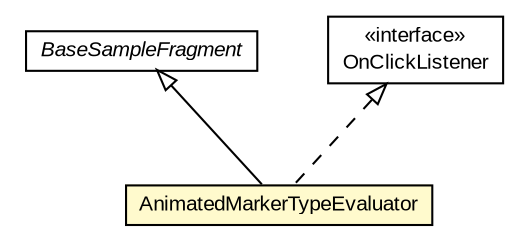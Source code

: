 #!/usr/local/bin/dot
#
# Class diagram 
# Generated by UMLGraph version R5_6-24-gf6e263 (http://www.umlgraph.org/)
#

digraph G {
	edge [fontname="arial",fontsize=10,labelfontname="arial",labelfontsize=10];
	node [fontname="arial",fontsize=10,shape=plaintext];
	nodesep=0.25;
	ranksep=0.5;
	// org.osmdroid.samplefragments.animations.AnimatedMarkerTypeEvaluator
	c6655 [label=<<table title="org.osmdroid.samplefragments.animations.AnimatedMarkerTypeEvaluator" border="0" cellborder="1" cellspacing="0" cellpadding="2" port="p" bgcolor="lemonChiffon" href="./AnimatedMarkerTypeEvaluator.html">
		<tr><td><table border="0" cellspacing="0" cellpadding="1">
<tr><td align="center" balign="center"> AnimatedMarkerTypeEvaluator </td></tr>
		</table></td></tr>
		</table>>, URL="./AnimatedMarkerTypeEvaluator.html", fontname="arial", fontcolor="black", fontsize=10.0];
	// org.osmdroid.samplefragments.BaseSampleFragment
	c6664 [label=<<table title="org.osmdroid.samplefragments.BaseSampleFragment" border="0" cellborder="1" cellspacing="0" cellpadding="2" port="p" href="../BaseSampleFragment.html">
		<tr><td><table border="0" cellspacing="0" cellpadding="1">
<tr><td align="center" balign="center"><font face="arial italic"> BaseSampleFragment </font></td></tr>
		</table></td></tr>
		</table>>, URL="../BaseSampleFragment.html", fontname="arial", fontcolor="black", fontsize=10.0];
	//org.osmdroid.samplefragments.animations.AnimatedMarkerTypeEvaluator extends org.osmdroid.samplefragments.BaseSampleFragment
	c6664:p -> c6655:p [dir=back,arrowtail=empty];
	//org.osmdroid.samplefragments.animations.AnimatedMarkerTypeEvaluator implements android.view.View.OnClickListener
	c6801:p -> c6655:p [dir=back,arrowtail=empty,style=dashed];
	// android.view.View.OnClickListener
	c6801 [label=<<table title="android.view.View.OnClickListener" border="0" cellborder="1" cellspacing="0" cellpadding="2" port="p" href="http://java.sun.com/j2se/1.4.2/docs/api/android/view/View/OnClickListener.html">
		<tr><td><table border="0" cellspacing="0" cellpadding="1">
<tr><td align="center" balign="center"> &#171;interface&#187; </td></tr>
<tr><td align="center" balign="center"> OnClickListener </td></tr>
		</table></td></tr>
		</table>>, URL="http://java.sun.com/j2se/1.4.2/docs/api/android/view/View/OnClickListener.html", fontname="arial", fontcolor="black", fontsize=10.0];
}


